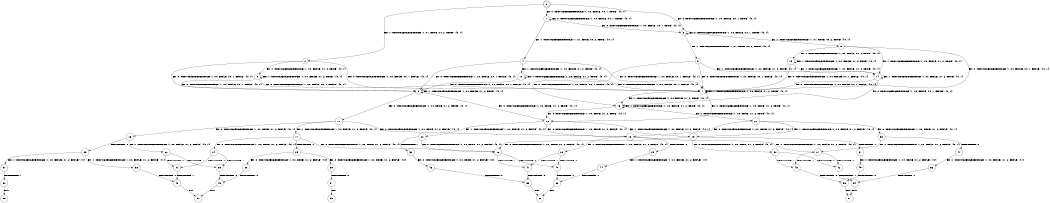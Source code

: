 digraph BCG {
size = "7, 10.5";
center = TRUE;
node [shape = circle];
0 [peripheries = 2];
0 -> 1 [label = "EX !0 !ATOMIC_EXCH_BRANCH (1, +0, FALSE, +0, 1, TRUE) !{0, 1}"];
0 -> 2 [label = "EX !1 !ATOMIC_EXCH_BRANCH (1, +1, TRUE, +0, 2, TRUE) !{0, 1}"];
0 -> 3 [label = "EX !0 !ATOMIC_EXCH_BRANCH (1, +0, FALSE, +0, 1, TRUE) !{0, 1}"];
1 -> 1 [label = "EX !0 !ATOMIC_EXCH_BRANCH (1, +0, FALSE, +0, 1, TRUE) !{0, 1}"];
1 -> 4 [label = "EX !1 !ATOMIC_EXCH_BRANCH (1, +1, TRUE, +0, 2, TRUE) !{0, 1}"];
1 -> 3 [label = "EX !0 !ATOMIC_EXCH_BRANCH (1, +0, FALSE, +0, 1, TRUE) !{0, 1}"];
2 -> 5 [label = "EX !1 !ATOMIC_EXCH_BRANCH (1, +0, FALSE, +1, 2, TRUE) !{0, 1}"];
2 -> 6 [label = "EX !0 !ATOMIC_EXCH_BRANCH (1, +0, FALSE, +0, 1, FALSE) !{0, 1}"];
2 -> 7 [label = "EX !0 !ATOMIC_EXCH_BRANCH (1, +0, FALSE, +0, 1, FALSE) !{0, 1}"];
3 -> 8 [label = "EX !1 !ATOMIC_EXCH_BRANCH (1, +1, TRUE, +0, 2, TRUE) !{0, 1}"];
3 -> 3 [label = "EX !0 !ATOMIC_EXCH_BRANCH (1, +0, FALSE, +0, 1, TRUE) !{0, 1}"];
3 -> 9 [label = "EX !1 !ATOMIC_EXCH_BRANCH (1, +1, TRUE, +0, 2, TRUE) !{0, 1}"];
4 -> 6 [label = "EX !0 !ATOMIC_EXCH_BRANCH (1, +0, FALSE, +0, 1, FALSE) !{0, 1}"];
4 -> 10 [label = "EX !1 !ATOMIC_EXCH_BRANCH (1, +0, FALSE, +1, 2, TRUE) !{0, 1}"];
4 -> 7 [label = "EX !0 !ATOMIC_EXCH_BRANCH (1, +0, FALSE, +0, 1, FALSE) !{0, 1}"];
5 -> 5 [label = "EX !1 !ATOMIC_EXCH_BRANCH (1, +0, FALSE, +1, 2, TRUE) !{0, 1}"];
5 -> 6 [label = "EX !0 !ATOMIC_EXCH_BRANCH (1, +0, FALSE, +0, 1, FALSE) !{0, 1}"];
5 -> 7 [label = "EX !0 !ATOMIC_EXCH_BRANCH (1, +0, FALSE, +0, 1, FALSE) !{0, 1}"];
6 -> 11 [label = "EX !0 !ATOMIC_EXCH_BRANCH (1, +0, TRUE, +1, 2, TRUE) !{0, 1}"];
6 -> 6 [label = "EX !1 !ATOMIC_EXCH_BRANCH (1, +0, FALSE, +1, 2, TRUE) !{0, 1}"];
6 -> 12 [label = "EX !0 !ATOMIC_EXCH_BRANCH (1, +0, TRUE, +1, 2, TRUE) !{0, 1}"];
7 -> 13 [label = "EX !1 !ATOMIC_EXCH_BRANCH (1, +0, FALSE, +1, 2, TRUE) !{0, 1}"];
7 -> 12 [label = "EX !0 !ATOMIC_EXCH_BRANCH (1, +0, TRUE, +1, 2, TRUE) !{0, 1}"];
7 -> 7 [label = "EX !1 !ATOMIC_EXCH_BRANCH (1, +0, FALSE, +1, 2, TRUE) !{0, 1}"];
8 -> 13 [label = "EX !0 !ATOMIC_EXCH_BRANCH (1, +0, FALSE, +0, 1, FALSE) !{0, 1}"];
8 -> 14 [label = "EX !1 !ATOMIC_EXCH_BRANCH (1, +0, FALSE, +1, 2, TRUE) !{0, 1}"];
8 -> 7 [label = "EX !0 !ATOMIC_EXCH_BRANCH (1, +0, FALSE, +0, 1, FALSE) !{0, 1}"];
9 -> 14 [label = "EX !1 !ATOMIC_EXCH_BRANCH (1, +0, FALSE, +1, 2, TRUE) !{0, 1}"];
9 -> 7 [label = "EX !0 !ATOMIC_EXCH_BRANCH (1, +0, FALSE, +0, 1, FALSE) !{0, 1}"];
9 -> 15 [label = "EX !1 !ATOMIC_EXCH_BRANCH (1, +0, FALSE, +1, 2, TRUE) !{0, 1}"];
10 -> 6 [label = "EX !0 !ATOMIC_EXCH_BRANCH (1, +0, FALSE, +0, 1, FALSE) !{0, 1}"];
10 -> 10 [label = "EX !1 !ATOMIC_EXCH_BRANCH (1, +0, FALSE, +1, 2, TRUE) !{0, 1}"];
10 -> 7 [label = "EX !0 !ATOMIC_EXCH_BRANCH (1, +0, FALSE, +0, 1, FALSE) !{0, 1}"];
11 -> 16 [label = "EX !0 !ATOMIC_EXCH_BRANCH (1, +0, TRUE, +1, 2, FALSE) !{0, 1}"];
11 -> 17 [label = "EX !1 !ATOMIC_EXCH_BRANCH (1, +0, FALSE, +1, 2, FALSE) !{0, 1}"];
11 -> 18 [label = "EX !0 !ATOMIC_EXCH_BRANCH (1, +0, TRUE, +1, 2, FALSE) !{0, 1}"];
12 -> 19 [label = "EX !1 !ATOMIC_EXCH_BRANCH (1, +0, FALSE, +1, 2, FALSE) !{0, 1}"];
12 -> 18 [label = "EX !0 !ATOMIC_EXCH_BRANCH (1, +0, TRUE, +1, 2, FALSE) !{0, 1}"];
12 -> 20 [label = "EX !1 !ATOMIC_EXCH_BRANCH (1, +0, FALSE, +1, 2, FALSE) !{0, 1}"];
13 -> 21 [label = "EX !0 !ATOMIC_EXCH_BRANCH (1, +0, TRUE, +1, 2, TRUE) !{0, 1}"];
13 -> 13 [label = "EX !1 !ATOMIC_EXCH_BRANCH (1, +0, FALSE, +1, 2, TRUE) !{0, 1}"];
13 -> 12 [label = "EX !0 !ATOMIC_EXCH_BRANCH (1, +0, TRUE, +1, 2, TRUE) !{0, 1}"];
14 -> 13 [label = "EX !0 !ATOMIC_EXCH_BRANCH (1, +0, FALSE, +0, 1, FALSE) !{0, 1}"];
14 -> 14 [label = "EX !1 !ATOMIC_EXCH_BRANCH (1, +0, FALSE, +1, 2, TRUE) !{0, 1}"];
14 -> 7 [label = "EX !0 !ATOMIC_EXCH_BRANCH (1, +0, FALSE, +0, 1, FALSE) !{0, 1}"];
15 -> 14 [label = "EX !1 !ATOMIC_EXCH_BRANCH (1, +0, FALSE, +1, 2, TRUE) !{0, 1}"];
15 -> 7 [label = "EX !0 !ATOMIC_EXCH_BRANCH (1, +0, FALSE, +0, 1, FALSE) !{0, 1}"];
15 -> 15 [label = "EX !1 !ATOMIC_EXCH_BRANCH (1, +0, FALSE, +1, 2, TRUE) !{0, 1}"];
16 -> 22 [label = "EX !1 !ATOMIC_EXCH_BRANCH (1, +0, FALSE, +1, 2, FALSE) !{0, 1}"];
16 -> 23 [label = "TERMINATE !0"];
17 -> 24 [label = "EX !0 !ATOMIC_EXCH_BRANCH (1, +0, TRUE, +1, 2, FALSE) !{0, 1}"];
17 -> 25 [label = "TERMINATE !1"];
17 -> 26 [label = "EX !0 !ATOMIC_EXCH_BRANCH (1, +0, TRUE, +1, 2, FALSE) !{0, 1}"];
18 -> 27 [label = "EX !1 !ATOMIC_EXCH_BRANCH (1, +0, FALSE, +1, 2, FALSE) !{0, 1}"];
18 -> 28 [label = "EX !1 !ATOMIC_EXCH_BRANCH (1, +0, FALSE, +1, 2, FALSE) !{0, 1}"];
18 -> 29 [label = "TERMINATE !0"];
19 -> 30 [label = "EX !0 !ATOMIC_EXCH_BRANCH (1, +0, TRUE, +1, 2, FALSE) !{0, 1}"];
19 -> 31 [label = "TERMINATE !1"];
19 -> 26 [label = "EX !0 !ATOMIC_EXCH_BRANCH (1, +0, TRUE, +1, 2, FALSE) !{0, 1}"];
20 -> 26 [label = "EX !0 !ATOMIC_EXCH_BRANCH (1, +0, TRUE, +1, 2, FALSE) !{0, 1}"];
20 -> 32 [label = "TERMINATE !1"];
21 -> 33 [label = "EX !0 !ATOMIC_EXCH_BRANCH (1, +0, TRUE, +1, 2, FALSE) !{0, 1}"];
21 -> 19 [label = "EX !1 !ATOMIC_EXCH_BRANCH (1, +0, FALSE, +1, 2, FALSE) !{0, 1}"];
21 -> 18 [label = "EX !0 !ATOMIC_EXCH_BRANCH (1, +0, TRUE, +1, 2, FALSE) !{0, 1}"];
22 -> 34 [label = "TERMINATE !0"];
22 -> 35 [label = "TERMINATE !1"];
23 -> 36 [label = "EX !1 !ATOMIC_EXCH_BRANCH (1, +0, FALSE, +1, 2, FALSE) !{1}"];
23 -> 37 [label = "EX !1 !ATOMIC_EXCH_BRANCH (1, +0, FALSE, +1, 2, FALSE) !{1}"];
24 -> 34 [label = "TERMINATE !0"];
24 -> 35 [label = "TERMINATE !1"];
25 -> 38 [label = "EX !0 !ATOMIC_EXCH_BRANCH (1, +0, TRUE, +1, 2, FALSE) !{0}"];
25 -> 39 [label = "EX !0 !ATOMIC_EXCH_BRANCH (1, +0, TRUE, +1, 2, FALSE) !{0}"];
26 -> 40 [label = "TERMINATE !0"];
26 -> 41 [label = "TERMINATE !1"];
27 -> 42 [label = "TERMINATE !0"];
27 -> 43 [label = "TERMINATE !1"];
28 -> 40 [label = "TERMINATE !0"];
28 -> 41 [label = "TERMINATE !1"];
29 -> 44 [label = "EX !1 !ATOMIC_EXCH_BRANCH (1, +0, FALSE, +1, 2, FALSE) !{1}"];
30 -> 42 [label = "TERMINATE !0"];
30 -> 43 [label = "TERMINATE !1"];
31 -> 45 [label = "EX !0 !ATOMIC_EXCH_BRANCH (1, +0, TRUE, +1, 2, FALSE) !{0}"];
32 -> 46 [label = "EX !0 !ATOMIC_EXCH_BRANCH (1, +0, TRUE, +1, 2, FALSE) !{0}"];
33 -> 27 [label = "EX !1 !ATOMIC_EXCH_BRANCH (1, +0, FALSE, +1, 2, FALSE) !{0, 1}"];
33 -> 47 [label = "TERMINATE !0"];
34 -> 48 [label = "TERMINATE !1"];
35 -> 49 [label = "TERMINATE !0"];
36 -> 48 [label = "TERMINATE !1"];
37 -> 50 [label = "TERMINATE !1"];
38 -> 49 [label = "TERMINATE !0"];
39 -> 51 [label = "TERMINATE !0"];
40 -> 52 [label = "TERMINATE !1"];
41 -> 53 [label = "TERMINATE !0"];
42 -> 54 [label = "TERMINATE !1"];
43 -> 55 [label = "TERMINATE !0"];
44 -> 52 [label = "TERMINATE !1"];
45 -> 55 [label = "TERMINATE !0"];
46 -> 53 [label = "TERMINATE !0"];
47 -> 56 [label = "EX !1 !ATOMIC_EXCH_BRANCH (1, +0, FALSE, +1, 2, FALSE) !{1}"];
48 -> 57 [label = "exit"];
49 -> 57 [label = "exit"];
50 -> 58 [label = "exit"];
51 -> 59 [label = "exit"];
52 -> 60 [label = "exit"];
53 -> 60 [label = "exit"];
54 -> 61 [label = "exit"];
55 -> 61 [label = "exit"];
56 -> 54 [label = "TERMINATE !1"];
}
